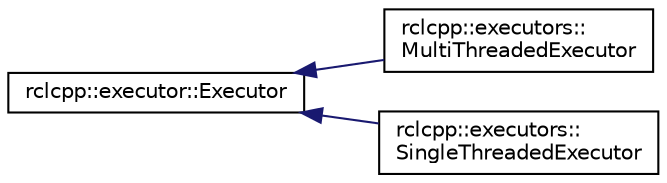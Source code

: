 digraph "Graphical Class Hierarchy"
{
  edge [fontname="Helvetica",fontsize="10",labelfontname="Helvetica",labelfontsize="10"];
  node [fontname="Helvetica",fontsize="10",shape=record];
  rankdir="LR";
  Node0 [label="rclcpp::executor::Executor",height=0.2,width=0.4,color="black", fillcolor="white", style="filled",URL="$classrclcpp_1_1executor_1_1Executor.html",tooltip="Coordinate the order and timing of available communication tasks. "];
  Node0 -> Node1 [dir="back",color="midnightblue",fontsize="10",style="solid",fontname="Helvetica"];
  Node1 [label="rclcpp::executors::\lMultiThreadedExecutor",height=0.2,width=0.4,color="black", fillcolor="white", style="filled",URL="$classrclcpp_1_1executors_1_1MultiThreadedExecutor.html"];
  Node0 -> Node2 [dir="back",color="midnightblue",fontsize="10",style="solid",fontname="Helvetica"];
  Node2 [label="rclcpp::executors::\lSingleThreadedExecutor",height=0.2,width=0.4,color="black", fillcolor="white", style="filled",URL="$classrclcpp_1_1executors_1_1SingleThreadedExecutor.html",tooltip="Single-threaded executor implementation. "];
}
